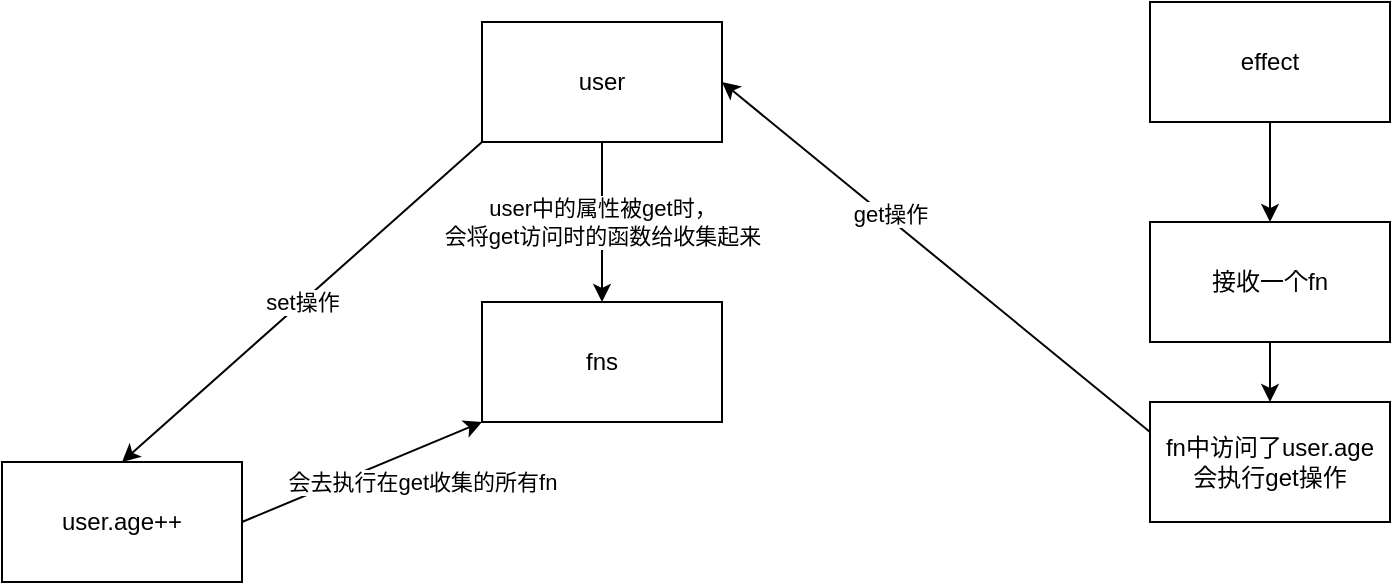<mxfile>
    <diagram id="Qqn99aPVQIIKcIzV4vxo" name="第 1 页">
        <mxGraphModel dx="1497" dy="406" grid="1" gridSize="10" guides="1" tooltips="1" connect="1" arrows="1" fold="1" page="1" pageScale="1" pageWidth="827" pageHeight="1169" background="none" math="0" shadow="0">
            <root>
                <mxCell id="0"/>
                <mxCell id="1" parent="0"/>
                <mxCell id="6" value="user中的属性被get时，&lt;br&gt;会将get访问时的函数给收集起来" style="edgeStyle=none;html=1;" edge="1" parent="1" source="3" target="5">
                    <mxGeometry relative="1" as="geometry"/>
                </mxCell>
                <mxCell id="16" value="set操作" style="edgeStyle=none;html=1;exitX=0;exitY=1;exitDx=0;exitDy=0;entryX=0.5;entryY=0;entryDx=0;entryDy=0;" edge="1" parent="1" source="3" target="17">
                    <mxGeometry relative="1" as="geometry">
                        <mxPoint x="-30" y="380" as="targetPoint"/>
                    </mxGeometry>
                </mxCell>
                <mxCell id="3" value="user" style="rounded=0;whiteSpace=wrap;html=1;" vertex="1" parent="1">
                    <mxGeometry x="80" y="180" width="120" height="60" as="geometry"/>
                </mxCell>
                <mxCell id="5" value="fns&lt;br&gt;" style="whiteSpace=wrap;html=1;rounded=0;" vertex="1" parent="1">
                    <mxGeometry x="80" y="320" width="120" height="60" as="geometry"/>
                </mxCell>
                <mxCell id="10" value="" style="edgeStyle=none;html=1;" edge="1" parent="1" source="7" target="9">
                    <mxGeometry relative="1" as="geometry"/>
                </mxCell>
                <mxCell id="7" value="effect" style="rounded=0;whiteSpace=wrap;html=1;" vertex="1" parent="1">
                    <mxGeometry x="414" y="170" width="120" height="60" as="geometry"/>
                </mxCell>
                <mxCell id="13" value="" style="edgeStyle=none;html=1;" edge="1" parent="1" source="9" target="12">
                    <mxGeometry relative="1" as="geometry"/>
                </mxCell>
                <mxCell id="9" value="接收一个fn" style="rounded=0;whiteSpace=wrap;html=1;" vertex="1" parent="1">
                    <mxGeometry x="414" y="280" width="120" height="60" as="geometry"/>
                </mxCell>
                <mxCell id="14" style="edgeStyle=none;html=1;exitX=0;exitY=0.25;exitDx=0;exitDy=0;entryX=1;entryY=0.5;entryDx=0;entryDy=0;" edge="1" parent="1" source="12" target="3">
                    <mxGeometry relative="1" as="geometry"/>
                </mxCell>
                <mxCell id="15" value="get操作" style="edgeLabel;html=1;align=center;verticalAlign=middle;resizable=0;points=[];" vertex="1" connectable="0" parent="14">
                    <mxGeometry x="0.235" y="-2" relative="1" as="geometry">
                        <mxPoint as="offset"/>
                    </mxGeometry>
                </mxCell>
                <mxCell id="12" value="fn中访问了user.age&lt;br&gt;会执行get操作" style="rounded=0;whiteSpace=wrap;html=1;" vertex="1" parent="1">
                    <mxGeometry x="414" y="370" width="120" height="60" as="geometry"/>
                </mxCell>
                <mxCell id="18" value="会去执行在get收集的所有fn" style="edgeStyle=none;html=1;exitX=1;exitY=0.5;exitDx=0;exitDy=0;entryX=0;entryY=1;entryDx=0;entryDy=0;" edge="1" parent="1" source="17" target="5">
                    <mxGeometry x="0.396" y="-16" relative="1" as="geometry">
                        <mxPoint as="offset"/>
                    </mxGeometry>
                </mxCell>
                <mxCell id="17" value="user.age++" style="rounded=0;whiteSpace=wrap;html=1;" vertex="1" parent="1">
                    <mxGeometry x="-160" y="400" width="120" height="60" as="geometry"/>
                </mxCell>
            </root>
        </mxGraphModel>
    </diagram>
</mxfile>
